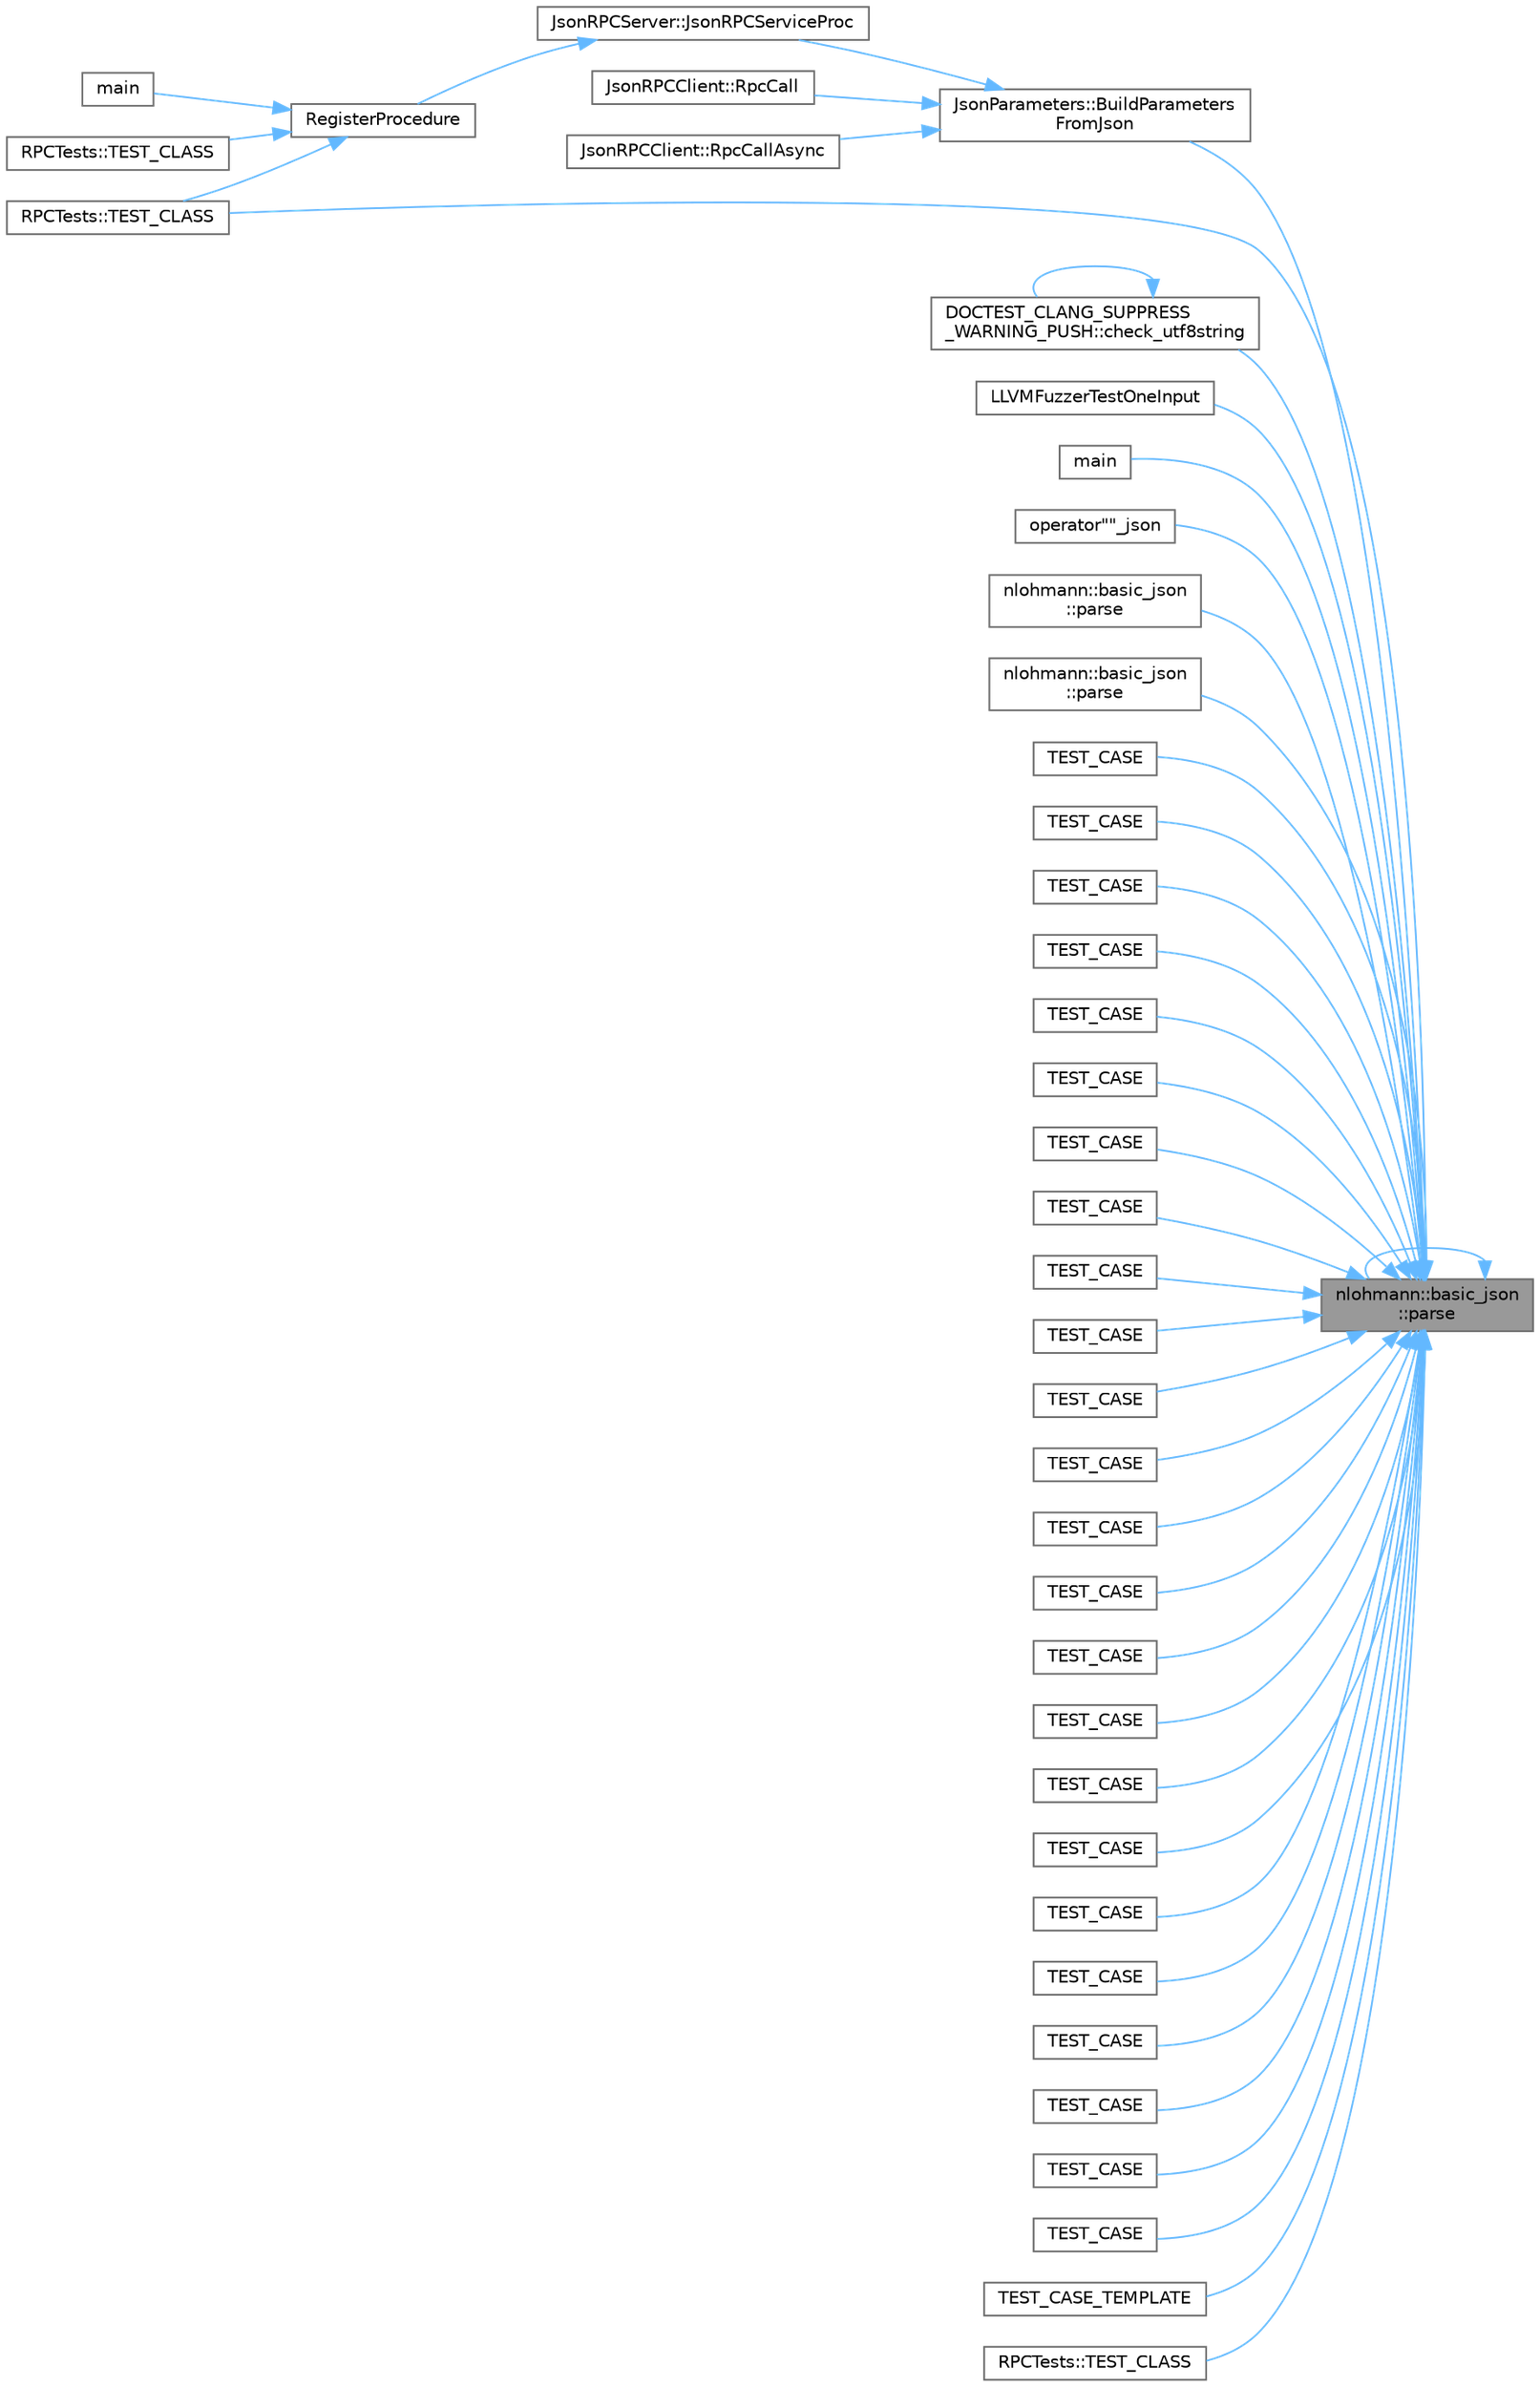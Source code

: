 digraph "nlohmann::basic_json::parse"
{
 // LATEX_PDF_SIZE
  bgcolor="transparent";
  edge [fontname=Helvetica,fontsize=10,labelfontname=Helvetica,labelfontsize=10];
  node [fontname=Helvetica,fontsize=10,shape=box,height=0.2,width=0.4];
  rankdir="RL";
  Node1 [id="Node000001",label="nlohmann::basic_json\l::parse",height=0.2,width=0.4,color="gray40", fillcolor="grey60", style="filled", fontcolor="black",tooltip="deserialize from a compatible input"];
  Node1 -> Node2 [id="edge1_Node000001_Node000002",dir="back",color="steelblue1",style="solid",tooltip=" "];
  Node2 [id="Node000002",label="JsonParameters::BuildParameters\lFromJson",height=0.2,width=0.4,color="grey40", fillcolor="white", style="filled",URL="$class_json_parameters.html#af0c0b39d4698688e32c9bf1cf2575084",tooltip=" "];
  Node2 -> Node3 [id="edge2_Node000002_Node000003",dir="back",color="steelblue1",style="solid",tooltip=" "];
  Node3 [id="Node000003",label="JsonRPCServer::JsonRPCServiceProc",height=0.2,width=0.4,color="grey40", fillcolor="white", style="filled",URL="$class_json_r_p_c_server.html#ad5c173c2db39c0f15a13a01ecad874da",tooltip=" "];
  Node3 -> Node4 [id="edge3_Node000003_Node000004",dir="back",color="steelblue1",style="solid",tooltip=" "];
  Node4 [id="Node000004",label="RegisterProcedure",height=0.2,width=0.4,color="grey40", fillcolor="white", style="filled",URL="$_json_r_p_c_server_8cpp.html#aa5cb5d982472b85fce2fb9670885aa07",tooltip=" "];
  Node4 -> Node5 [id="edge4_Node000004_Node000005",dir="back",color="steelblue1",style="solid",tooltip=" "];
  Node5 [id="Node000005",label="main",height=0.2,width=0.4,color="grey40", fillcolor="white", style="filled",URL="$_json_test_server_8cpp.html#a3c04138a5bfe5d72780bb7e82a18e627",tooltip=" "];
  Node4 -> Node6 [id="edge5_Node000004_Node000006",dir="back",color="steelblue1",style="solid",tooltip=" "];
  Node6 [id="Node000006",label="RPCTests::TEST_CLASS",height=0.2,width=0.4,color="grey40", fillcolor="white", style="filled",URL="$namespace_r_p_c_tests.html#a4108cc39b0f490de16d74264861b6458",tooltip=" "];
  Node4 -> Node7 [id="edge6_Node000004_Node000007",dir="back",color="steelblue1",style="solid",tooltip=" "];
  Node7 [id="Node000007",label="RPCTests::TEST_CLASS",height=0.2,width=0.4,color="grey40", fillcolor="white", style="filled",URL="$namespace_r_p_c_tests.html#a0de1b2dd52ddc28a27c8ca79fff10c76",tooltip=" "];
  Node2 -> Node8 [id="edge7_Node000002_Node000008",dir="back",color="steelblue1",style="solid",tooltip=" "];
  Node8 [id="Node000008",label="JsonRPCClient::RpcCall",height=0.2,width=0.4,color="grey40", fillcolor="white", style="filled",URL="$class_json_r_p_c_client.html#a81f0ec4cc1f77ed57668880cd40414ba",tooltip=" "];
  Node2 -> Node9 [id="edge8_Node000002_Node000009",dir="back",color="steelblue1",style="solid",tooltip=" "];
  Node9 [id="Node000009",label="JsonRPCClient::RpcCallAsync",height=0.2,width=0.4,color="grey40", fillcolor="white", style="filled",URL="$class_json_r_p_c_client.html#a316efc541e5d37a61826a1b39062f6fa",tooltip=" "];
  Node1 -> Node10 [id="edge9_Node000001_Node000010",dir="back",color="steelblue1",style="solid",tooltip=" "];
  Node10 [id="Node000010",label="DOCTEST_CLANG_SUPPRESS\l_WARNING_PUSH::check_utf8string",height=0.2,width=0.4,color="grey40", fillcolor="white", style="filled",URL="$namespace_d_o_c_t_e_s_t___c_l_a_n_g___s_u_p_p_r_e_s_s___w_a_r_n_i_n_g___p_u_s_h.html#ac80c4a7821a899eb93cf447c5ced4312",tooltip=" "];
  Node10 -> Node10 [id="edge10_Node000010_Node000010",dir="back",color="steelblue1",style="solid",tooltip=" "];
  Node1 -> Node11 [id="edge11_Node000001_Node000011",dir="back",color="steelblue1",style="solid",tooltip=" "];
  Node11 [id="Node000011",label="LLVMFuzzerTestOneInput",height=0.2,width=0.4,color="grey40", fillcolor="white", style="filled",URL="$fuzzer-parse__json_8cpp.html#a91ce7c16e9840492202299da2b451e60",tooltip=" "];
  Node1 -> Node12 [id="edge12_Node000001_Node000012",dir="back",color="steelblue1",style="solid",tooltip=" "];
  Node12 [id="Node000012",label="main",height=0.2,width=0.4,color="grey40", fillcolor="white", style="filled",URL="$json__lines_8cpp.html#ae66f6b31b5ad750f1fe042a706a4e3d4",tooltip=" "];
  Node1 -> Node13 [id="edge13_Node000001_Node000013",dir="back",color="steelblue1",style="solid",tooltip=" "];
  Node13 [id="Node000013",label="operator\"\"_json",height=0.2,width=0.4,color="grey40", fillcolor="white", style="filled",URL="$json__v3__10__5_8hpp.html#ae90d59ab420a183cd5fb8588bdc95e06",tooltip="user-defined string literal for JSON values"];
  Node1 -> Node14 [id="edge14_Node000001_Node000014",dir="back",color="steelblue1",style="solid",tooltip=" "];
  Node14 [id="Node000014",label="nlohmann::basic_json\l::parse",height=0.2,width=0.4,color="grey40", fillcolor="white", style="filled",URL="$classnlohmann_1_1basic__json.html#a73cf15644f04fa569f50291049d1bafd",tooltip=" "];
  Node1 -> Node1 [id="edge15_Node000001_Node000001",dir="back",color="steelblue1",style="solid",tooltip=" "];
  Node1 -> Node15 [id="edge16_Node000001_Node000015",dir="back",color="steelblue1",style="solid",tooltip=" "];
  Node15 [id="Node000015",label="nlohmann::basic_json\l::parse",height=0.2,width=0.4,color="grey40", fillcolor="white", style="filled",URL="$classnlohmann_1_1basic__json.html#ad832c70af0989389a9a104c21d2d1c5c",tooltip="deserialize from a pair of character iterators"];
  Node1 -> Node16 [id="edge17_Node000001_Node000016",dir="back",color="steelblue1",style="solid",tooltip=" "];
  Node16 [id="Node000016",label="TEST_CASE",height=0.2,width=0.4,color="grey40", fillcolor="white", style="filled",URL="$unit-alt-string_8cpp.html#acff1c8344829356bc4edb2f463154c53",tooltip=" "];
  Node1 -> Node17 [id="edge18_Node000001_Node000017",dir="back",color="steelblue1",style="solid",tooltip=" "];
  Node17 [id="Node000017",label="TEST_CASE",height=0.2,width=0.4,color="grey40", fillcolor="white", style="filled",URL="$unit-diagnostics_8cpp.html#a6801498ecbac16b421ee28d387aa5957",tooltip=" "];
  Node1 -> Node18 [id="edge19_Node000001_Node000018",dir="back",color="steelblue1",style="solid",tooltip=" "];
  Node18 [id="Node000018",label="TEST_CASE",height=0.2,width=0.4,color="grey40", fillcolor="white", style="filled",URL="$unit-bjdata_8cpp.html#a5e2b39f107206ccf4a7eb2d7e4cef583",tooltip=" "];
  Node1 -> Node19 [id="edge20_Node000001_Node000019",dir="back",color="steelblue1",style="solid",tooltip=" "];
  Node19 [id="Node000019",label="TEST_CASE",height=0.2,width=0.4,color="grey40", fillcolor="white", style="filled",URL="$unit-cbor_8cpp.html#accaddb9a94ac88da3a33ea3eb85d7b25",tooltip=" "];
  Node1 -> Node20 [id="edge21_Node000001_Node000020",dir="back",color="steelblue1",style="solid",tooltip=" "];
  Node20 [id="Node000020",label="TEST_CASE",height=0.2,width=0.4,color="grey40", fillcolor="white", style="filled",URL="$unit-testsuites_8cpp.html#a7ce52e38b6ee2b397ee56a4d6d640483",tooltip=" "];
  Node1 -> Node21 [id="edge22_Node000001_Node000021",dir="back",color="steelblue1",style="solid",tooltip=" "];
  Node21 [id="Node000021",label="TEST_CASE",height=0.2,width=0.4,color="grey40", fillcolor="white", style="filled",URL="$unit-testsuites_8cpp.html#adfdf277400afe50035cb7fca6b1da632",tooltip=" "];
  Node1 -> Node22 [id="edge23_Node000001_Node000022",dir="back",color="steelblue1",style="solid",tooltip=" "];
  Node22 [id="Node000022",label="TEST_CASE",height=0.2,width=0.4,color="grey40", fillcolor="white", style="filled",URL="$unit-deserialization_8cpp.html#abb1ae50a9c690f2135d74a455ee8cf36",tooltip=" "];
  Node1 -> Node23 [id="edge24_Node000001_Node000023",dir="back",color="steelblue1",style="solid",tooltip=" "];
  Node23 [id="Node000023",label="TEST_CASE",height=0.2,width=0.4,color="grey40", fillcolor="white", style="filled",URL="$unit-json__patch_8cpp.html#a58658ae29d75546f62ea0ceb24fd3b20",tooltip=" "];
  Node1 -> Node24 [id="edge25_Node000001_Node000024",dir="back",color="steelblue1",style="solid",tooltip=" "];
  Node24 [id="Node000024",label="TEST_CASE",height=0.2,width=0.4,color="grey40", fillcolor="white", style="filled",URL="$unit-testsuites_8cpp.html#a3b906a3939776c23eec4a58f7ccbf30c",tooltip=" "];
  Node1 -> Node25 [id="edge26_Node000001_Node000025",dir="back",color="steelblue1",style="solid",tooltip=" "];
  Node25 [id="Node000025",label="TEST_CASE",height=0.2,width=0.4,color="grey40", fillcolor="white", style="filled",URL="$unit-comparison_8cpp.html#a6ac2a0347415c1d8c09161e1548e6b6d",tooltip=" "];
  Node1 -> Node26 [id="edge27_Node000001_Node000026",dir="back",color="steelblue1",style="solid",tooltip=" "];
  Node26 [id="Node000026",label="TEST_CASE",height=0.2,width=0.4,color="grey40", fillcolor="white", style="filled",URL="$unit-msgpack_8cpp.html#afd9622ad2952de87b5ac2290c8fef683",tooltip=" "];
  Node1 -> Node27 [id="edge28_Node000001_Node000027",dir="back",color="steelblue1",style="solid",tooltip=" "];
  Node27 [id="Node000027",label="TEST_CASE",height=0.2,width=0.4,color="grey40", fillcolor="white", style="filled",URL="$unit-testsuites_8cpp.html#aea428621ae2a4c2eff36cbe655bbde8a",tooltip=" "];
  Node1 -> Node28 [id="edge29_Node000001_Node000028",dir="back",color="steelblue1",style="solid",tooltip=" "];
  Node28 [id="Node000028",label="TEST_CASE",height=0.2,width=0.4,color="grey40", fillcolor="white", style="filled",URL="$unit-inspection_8cpp.html#a7c45242f718e95a5a52e19e456f8e228",tooltip=" "];
  Node1 -> Node29 [id="edge30_Node000001_Node000029",dir="back",color="steelblue1",style="solid",tooltip=" "];
  Node29 [id="Node000029",label="TEST_CASE",height=0.2,width=0.4,color="grey40", fillcolor="white", style="filled",URL="$unit-class__parser_8cpp.html#aa0249936738cc61255ba7c8cb7c7cf16",tooltip=" "];
  Node1 -> Node30 [id="edge31_Node000001_Node000030",dir="back",color="steelblue1",style="solid",tooltip=" "];
  Node30 [id="Node000030",label="TEST_CASE",height=0.2,width=0.4,color="grey40", fillcolor="white", style="filled",URL="$unit-regression1_8cpp.html#aaf8ede2ee452657fac3746e57b58c22c",tooltip=" "];
  Node1 -> Node31 [id="edge32_Node000001_Node000031",dir="back",color="steelblue1",style="solid",tooltip=" "];
  Node31 [id="Node000031",label="TEST_CASE",height=0.2,width=0.4,color="grey40", fillcolor="white", style="filled",URL="$unit-regression2_8cpp.html#ae883c8adabfa3509d184fc46902df3bb",tooltip=" "];
  Node1 -> Node32 [id="edge33_Node000001_Node000032",dir="back",color="steelblue1",style="solid",tooltip=" "];
  Node32 [id="Node000032",label="TEST_CASE",height=0.2,width=0.4,color="grey40", fillcolor="white", style="filled",URL="$unit-testsuites_8cpp.html#a56ca03667bcb4e7cb118cb2eb8de0afe",tooltip=" "];
  Node1 -> Node33 [id="edge34_Node000001_Node000033",dir="back",color="steelblue1",style="solid",tooltip=" "];
  Node33 [id="Node000033",label="TEST_CASE",height=0.2,width=0.4,color="grey40", fillcolor="white", style="filled",URL="$unit-cbor_8cpp.html#a622686dcb19b24c81ae60aaadc59e4bf",tooltip=" "];
  Node1 -> Node34 [id="edge35_Node000001_Node000034",dir="back",color="steelblue1",style="solid",tooltip=" "];
  Node34 [id="Node000034",label="TEST_CASE",height=0.2,width=0.4,color="grey40", fillcolor="white", style="filled",URL="$unit-msgpack_8cpp.html#a77e9c1d908e608ba730cd609d0e1c716",tooltip=" "];
  Node1 -> Node35 [id="edge36_Node000001_Node000035",dir="back",color="steelblue1",style="solid",tooltip=" "];
  Node35 [id="Node000035",label="TEST_CASE",height=0.2,width=0.4,color="grey40", fillcolor="white", style="filled",URL="$unit-large__json_8cpp.html#ac01040fcfbd7d2831413b4cfa68ebc63",tooltip=" "];
  Node1 -> Node36 [id="edge37_Node000001_Node000036",dir="back",color="steelblue1",style="solid",tooltip=" "];
  Node36 [id="Node000036",label="TEST_CASE",height=0.2,width=0.4,color="grey40", fillcolor="white", style="filled",URL="$unit-ubjson_8cpp.html#ab797072330961e1546e60c40f43863ba",tooltip=" "];
  Node1 -> Node37 [id="edge38_Node000001_Node000037",dir="back",color="steelblue1",style="solid",tooltip=" "];
  Node37 [id="Node000037",label="TEST_CASE",height=0.2,width=0.4,color="grey40", fillcolor="white", style="filled",URL="$unit-unicode1_8cpp.html#a1742096086d34a8075f1b3a3e5a2605b",tooltip=" "];
  Node1 -> Node38 [id="edge39_Node000001_Node000038",dir="back",color="steelblue1",style="solid",tooltip=" "];
  Node38 [id="Node000038",label="TEST_CASE",height=0.2,width=0.4,color="grey40", fillcolor="white", style="filled",URL="$unit-udl_8cpp.html#aba03319fe8b9690d5a58d568e458c9e6",tooltip=" "];
  Node1 -> Node39 [id="edge40_Node000001_Node000039",dir="back",color="steelblue1",style="solid",tooltip=" "];
  Node39 [id="Node000039",label="TEST_CASE",height=0.2,width=0.4,color="grey40", fillcolor="white", style="filled",URL="$unit-wstring_8cpp.html#ac6936b651a96358275248f7e5d09d104",tooltip=" "];
  Node1 -> Node40 [id="edge41_Node000001_Node000040",dir="back",color="steelblue1",style="solid",tooltip=" "];
  Node40 [id="Node000040",label="TEST_CASE_TEMPLATE",height=0.2,width=0.4,color="grey40", fillcolor="white", style="filled",URL="$unit-udt__macro_8cpp.html#ae5b92ceb54d7ebfe09c7e760cef3fa30",tooltip=" "];
  Node1 -> Node7 [id="edge42_Node000001_Node000007",dir="back",color="steelblue1",style="solid",tooltip=" "];
  Node1 -> Node41 [id="edge43_Node000001_Node000041",dir="back",color="steelblue1",style="solid",tooltip=" "];
  Node41 [id="Node000041",label="RPCTests::TEST_CLASS",height=0.2,width=0.4,color="grey40", fillcolor="white", style="filled",URL="$namespace_r_p_c_tests.html#ad56cb8fa97ca6c0b84ec15fb791e6194",tooltip=" "];
}
